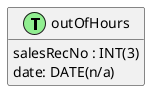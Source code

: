 @startuml
hide fields
class outOfHours << (T, lightgreen) >>[[outOfHours.html]] {
		salesRecNo : INT(3)
		date: DATE(n/a)
	}
@enduml
